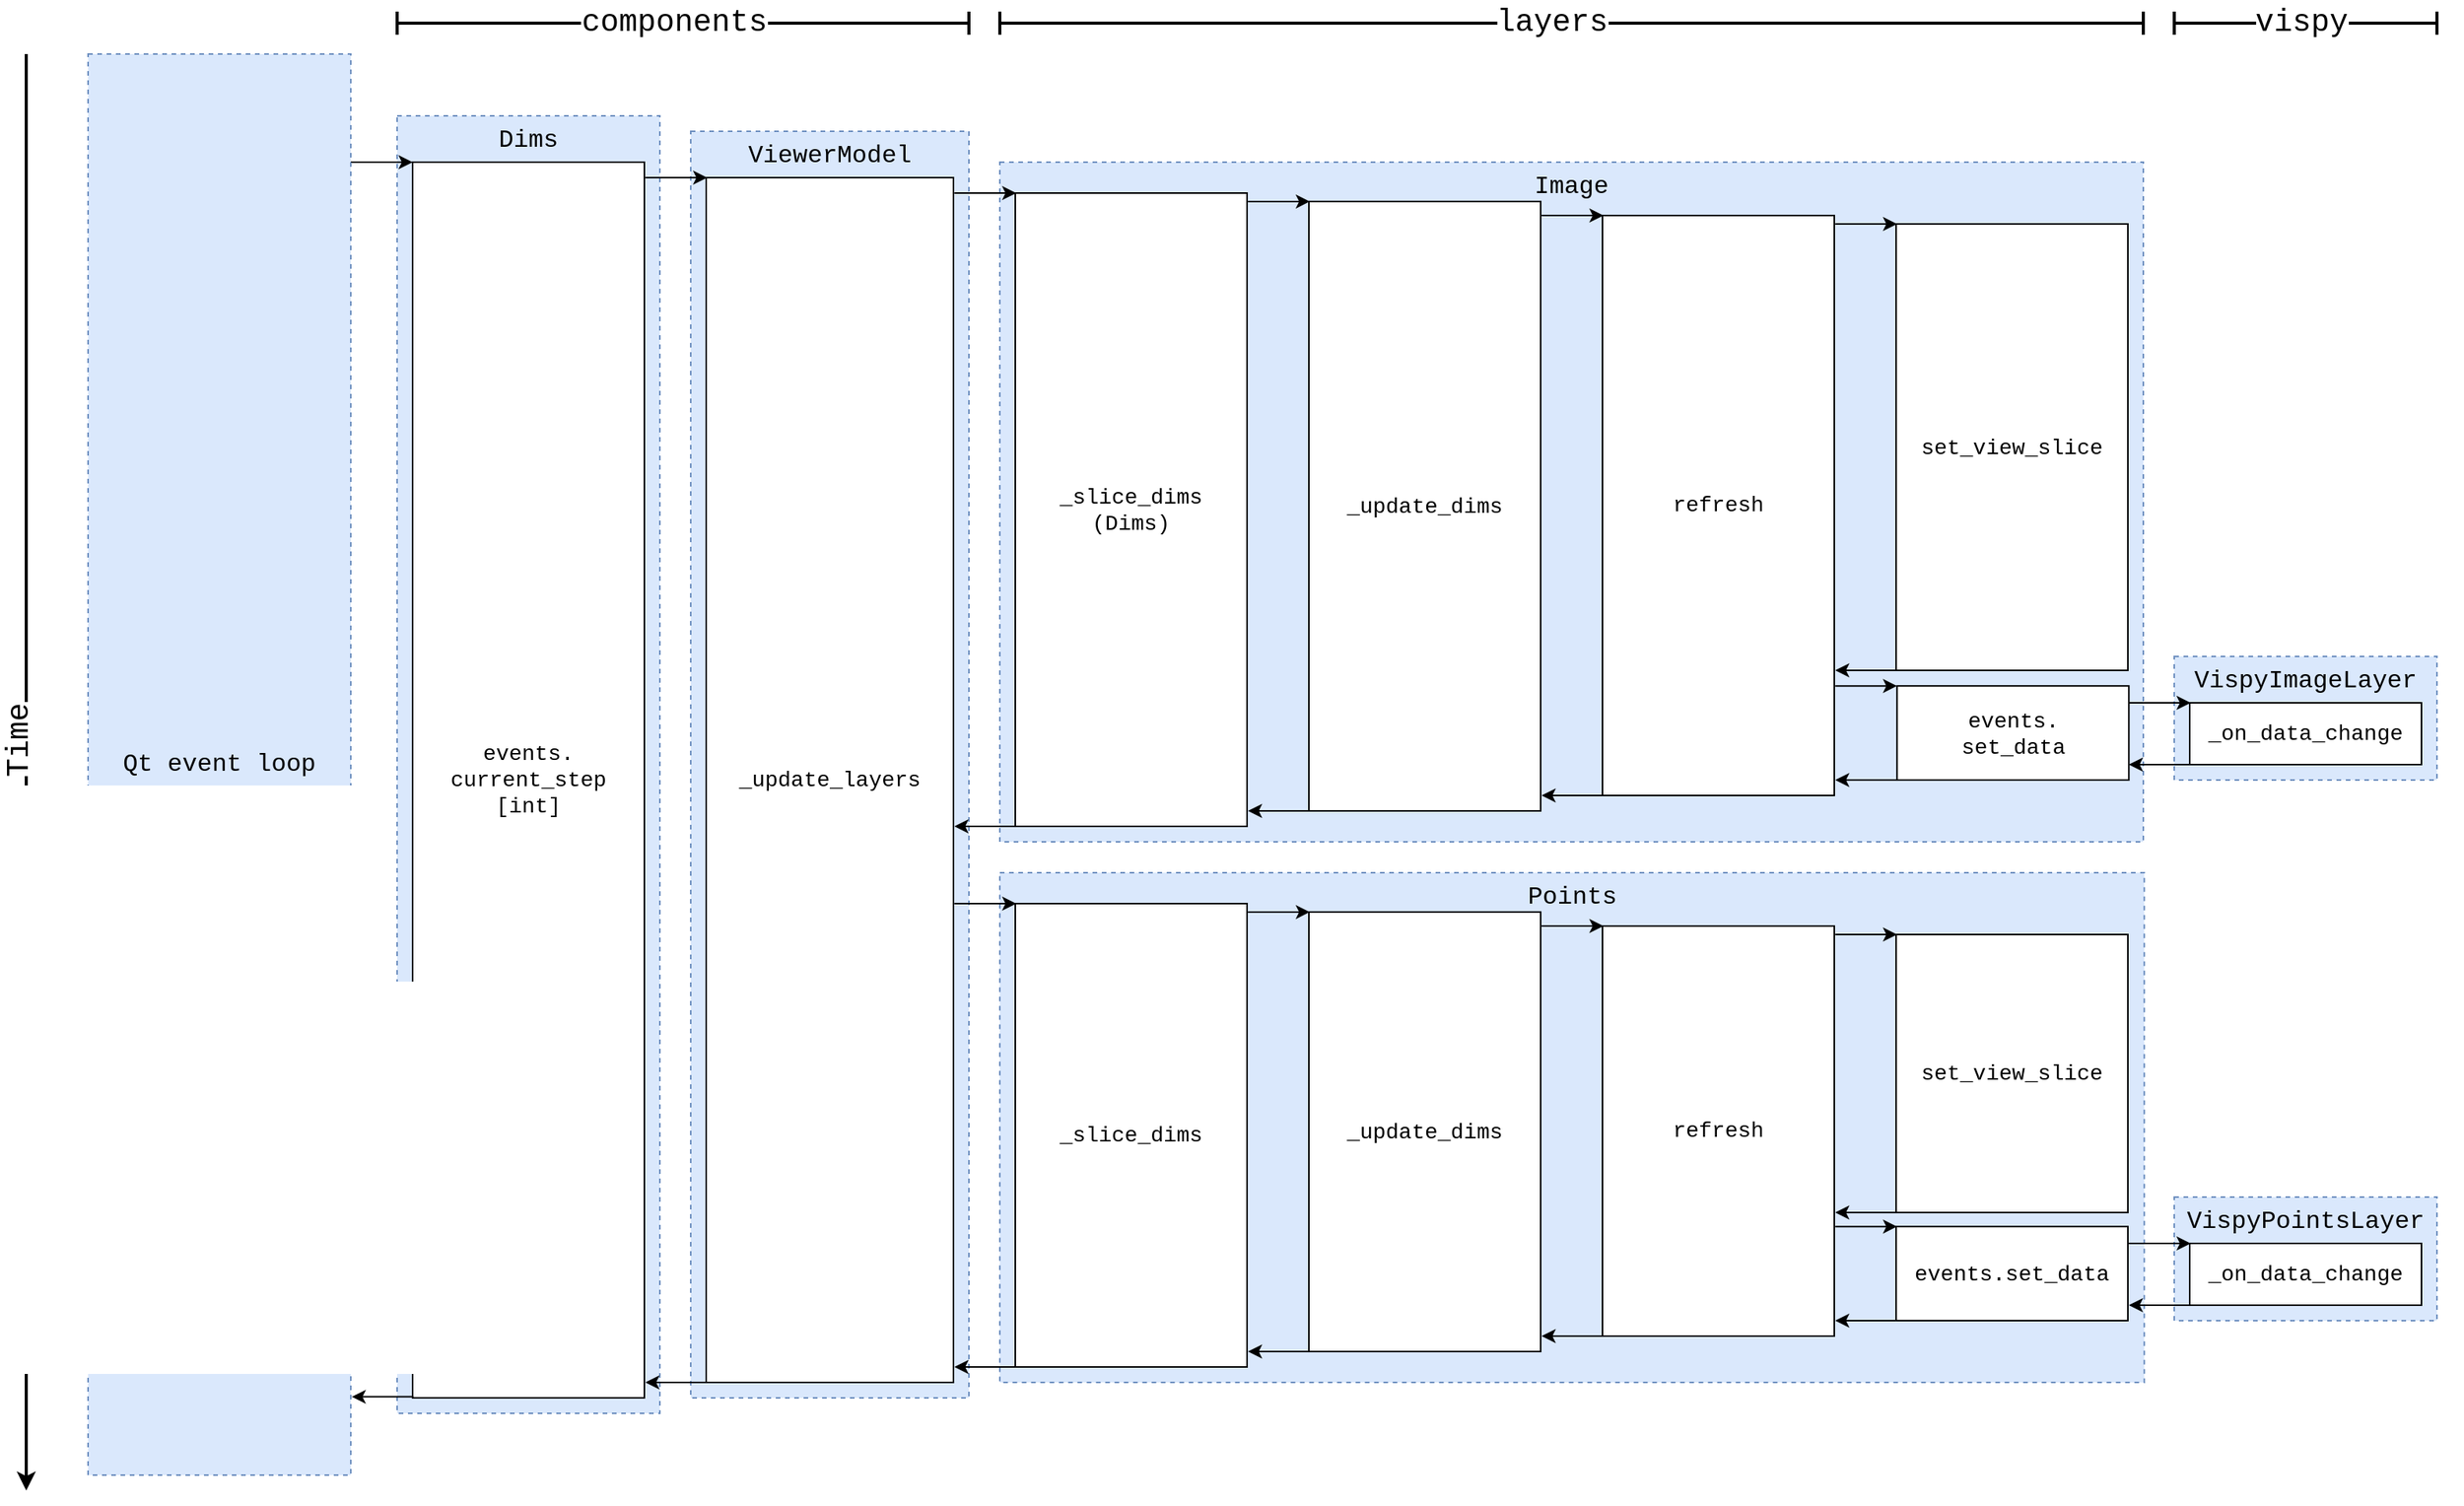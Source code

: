 <mxfile version="20.0.4" type="github">
  <diagram id="Yj_vzEqTpsTSU6RkFpzm" name="Page-1">
    <mxGraphModel dx="2037" dy="1144" grid="1" gridSize="10" guides="1" tooltips="1" connect="1" arrows="1" fold="1" page="1" pageScale="1" pageWidth="850" pageHeight="1100" math="0" shadow="0">
      <root>
        <mxCell id="0" />
        <mxCell id="1" parent="0" />
        <mxCell id="6yyRVk2ILkX0JGuf4gln-77" value="VispyPointsLayer" style="rounded=0;whiteSpace=wrap;html=1;verticalAlign=top;align=center;spacingLeft=0;spacingTop=0;dashed=1;fillColor=#dae8fc;strokeColor=#6c8ebf;fontSize=16;fontFamily=Courier New;" parent="1" vertex="1">
          <mxGeometry x="1430" y="800" width="170" height="80" as="geometry" />
        </mxCell>
        <mxCell id="6yyRVk2ILkX0JGuf4gln-20" value="VispyImageLayer" style="rounded=0;whiteSpace=wrap;html=1;verticalAlign=top;align=center;spacingLeft=0;spacingTop=0;dashed=1;fillColor=#dae8fc;strokeColor=#6c8ebf;fontSize=16;fontFamily=Courier New;" parent="1" vertex="1">
          <mxGeometry x="1430" y="450" width="170" height="80" as="geometry" />
        </mxCell>
        <mxCell id="6yyRVk2ILkX0JGuf4gln-4" value="ViewerModel" style="rounded=0;whiteSpace=wrap;html=1;verticalAlign=top;align=center;spacingLeft=0;spacingTop=0;dashed=1;fillColor=#dae8fc;strokeColor=#6c8ebf;fontSize=16;fontFamily=Courier New;" parent="1" vertex="1">
          <mxGeometry x="470" y="110" width="180" height="820" as="geometry" />
        </mxCell>
        <mxCell id="6yyRVk2ILkX0JGuf4gln-6" value="_update_layers" style="rounded=0;whiteSpace=wrap;html=1;fontSize=14;fontFamily=Courier New;" parent="1" vertex="1">
          <mxGeometry x="480" y="140" width="160" height="780" as="geometry" />
        </mxCell>
        <mxCell id="6yyRVk2ILkX0JGuf4gln-2" value="Dims" style="rounded=0;whiteSpace=wrap;html=1;verticalAlign=top;align=center;spacingLeft=0;spacingTop=0;dashed=1;fillColor=#dae8fc;strokeColor=#6c8ebf;fontSize=16;fontFamily=Courier New;" parent="1" vertex="1">
          <mxGeometry x="280" y="100" width="170" height="840" as="geometry" />
        </mxCell>
        <mxCell id="6yyRVk2ILkX0JGuf4gln-3" value="events.&lt;br style=&quot;font-size: 14px;&quot;&gt;current_step&lt;br style=&quot;font-size: 14px;&quot;&gt;[int]" style="rounded=0;whiteSpace=wrap;html=1;fontSize=14;fontFamily=Courier New;" parent="1" vertex="1">
          <mxGeometry x="290" y="130" width="150" height="800" as="geometry" />
        </mxCell>
        <mxCell id="6yyRVk2ILkX0JGuf4gln-7" value="Image" style="rounded=0;whiteSpace=wrap;html=1;verticalAlign=top;align=center;spacingLeft=0;spacingTop=0;dashed=1;fillColor=#dae8fc;strokeColor=#6c8ebf;fontSize=16;fontFamily=Courier New;" parent="1" vertex="1">
          <mxGeometry x="670" y="130" width="740" height="440" as="geometry" />
        </mxCell>
        <mxCell id="6yyRVk2ILkX0JGuf4gln-5" value="_slice_dims&lt;br style=&quot;font-size: 14px;&quot;&gt;(Dims)" style="rounded=0;whiteSpace=wrap;html=1;fontSize=14;fontFamily=Courier New;" parent="1" vertex="1">
          <mxGeometry x="680" y="150" width="150" height="410" as="geometry" />
        </mxCell>
        <mxCell id="6yyRVk2ILkX0JGuf4gln-8" value="_update_dims" style="rounded=0;whiteSpace=wrap;html=1;fontSize=14;fontFamily=Courier New;" parent="1" vertex="1">
          <mxGeometry x="870" y="155.45" width="150" height="394.55" as="geometry" />
        </mxCell>
        <mxCell id="6yyRVk2ILkX0JGuf4gln-9" value="refresh" style="rounded=0;whiteSpace=wrap;html=1;fontSize=14;fontFamily=Courier New;" parent="1" vertex="1">
          <mxGeometry x="1060" y="164.54" width="150" height="375.46" as="geometry" />
        </mxCell>
        <mxCell id="6yyRVk2ILkX0JGuf4gln-10" value="set_view_slice" style="rounded=0;whiteSpace=wrap;html=1;fontSize=14;fontFamily=Courier New;" parent="1" vertex="1">
          <mxGeometry x="1250" y="170" width="150" height="289" as="geometry" />
        </mxCell>
        <mxCell id="6yyRVk2ILkX0JGuf4gln-17" value="events.&lt;br style=&quot;font-size: 14px;&quot;&gt;set_data" style="rounded=0;whiteSpace=wrap;html=1;fontSize=14;fontFamily=Courier New;" parent="1" vertex="1">
          <mxGeometry x="1250.62" y="469.09" width="150" height="60.91" as="geometry" />
        </mxCell>
        <mxCell id="6yyRVk2ILkX0JGuf4gln-54" value="" style="endArrow=classic;html=1;rounded=0;fontFamily=Courier New;" parent="1" edge="1">
          <mxGeometry width="50" height="50" relative="1" as="geometry">
            <mxPoint x="250.0" y="130" as="sourcePoint" />
            <mxPoint x="290.0" y="130" as="targetPoint" />
          </mxGeometry>
        </mxCell>
        <mxCell id="6yyRVk2ILkX0JGuf4gln-55" value="" style="endArrow=classic;html=1;rounded=0;fontFamily=Courier New;" parent="1" edge="1">
          <mxGeometry width="50" height="50" relative="1" as="geometry">
            <mxPoint x="440.62" y="140" as="sourcePoint" />
            <mxPoint x="480.62" y="140" as="targetPoint" />
          </mxGeometry>
        </mxCell>
        <mxCell id="6yyRVk2ILkX0JGuf4gln-56" value="" style="endArrow=classic;html=1;rounded=0;fontFamily=Courier New;" parent="1" edge="1">
          <mxGeometry width="50" height="50" relative="1" as="geometry">
            <mxPoint x="640.62" y="150" as="sourcePoint" />
            <mxPoint x="680.62" y="150" as="targetPoint" />
          </mxGeometry>
        </mxCell>
        <mxCell id="6yyRVk2ILkX0JGuf4gln-57" value="" style="endArrow=classic;html=1;rounded=0;fontFamily=Courier New;" parent="1" edge="1">
          <mxGeometry width="50" height="50" relative="1" as="geometry">
            <mxPoint x="830.62" y="155.45" as="sourcePoint" />
            <mxPoint x="870.62" y="155.45" as="targetPoint" />
          </mxGeometry>
        </mxCell>
        <mxCell id="6yyRVk2ILkX0JGuf4gln-58" value="" style="endArrow=classic;html=1;rounded=0;fontFamily=Courier New;" parent="1" edge="1">
          <mxGeometry width="50" height="50" relative="1" as="geometry">
            <mxPoint x="1020.62" y="164.54" as="sourcePoint" />
            <mxPoint x="1060.62" y="164.54" as="targetPoint" />
          </mxGeometry>
        </mxCell>
        <mxCell id="6yyRVk2ILkX0JGuf4gln-59" value="" style="endArrow=classic;html=1;rounded=0;fontFamily=Courier New;" parent="1" edge="1">
          <mxGeometry width="50" height="50" relative="1" as="geometry">
            <mxPoint x="1210.62" y="170.0" as="sourcePoint" />
            <mxPoint x="1250.62" y="170.0" as="targetPoint" />
          </mxGeometry>
        </mxCell>
        <mxCell id="6yyRVk2ILkX0JGuf4gln-60" value="" style="endArrow=classic;html=1;rounded=0;fontFamily=Courier New;" parent="1" edge="1">
          <mxGeometry width="50" height="50" relative="1" as="geometry">
            <mxPoint x="1400.62" y="480.0" as="sourcePoint" />
            <mxPoint x="1440.62" y="480.0" as="targetPoint" />
          </mxGeometry>
        </mxCell>
        <mxCell id="6yyRVk2ILkX0JGuf4gln-61" value="" style="endArrow=classic;html=1;rounded=0;fontFamily=Courier New;" parent="1" edge="1">
          <mxGeometry width="50" height="50" relative="1" as="geometry">
            <mxPoint x="1440.62" y="520.0" as="sourcePoint" />
            <mxPoint x="1400.62" y="520" as="targetPoint" />
          </mxGeometry>
        </mxCell>
        <mxCell id="6yyRVk2ILkX0JGuf4gln-62" value="" style="endArrow=classic;html=1;rounded=0;fontFamily=Courier New;" parent="1" edge="1">
          <mxGeometry width="50" height="50" relative="1" as="geometry">
            <mxPoint x="1250.62" y="530.0" as="sourcePoint" />
            <mxPoint x="1210.62" y="530.0" as="targetPoint" />
          </mxGeometry>
        </mxCell>
        <mxCell id="6yyRVk2ILkX0JGuf4gln-65" value="" style="endArrow=classic;html=1;rounded=0;fontFamily=Courier New;" parent="1" edge="1">
          <mxGeometry width="50" height="50" relative="1" as="geometry">
            <mxPoint x="1210.62" y="469.09" as="sourcePoint" />
            <mxPoint x="1250.62" y="469.09" as="targetPoint" />
          </mxGeometry>
        </mxCell>
        <mxCell id="6yyRVk2ILkX0JGuf4gln-66" value="" style="endArrow=classic;html=1;rounded=0;fontFamily=Courier New;" parent="1" edge="1">
          <mxGeometry width="50" height="50" relative="1" as="geometry">
            <mxPoint x="1060.62" y="540" as="sourcePoint" />
            <mxPoint x="1020.62" y="540.0" as="targetPoint" />
          </mxGeometry>
        </mxCell>
        <mxCell id="6yyRVk2ILkX0JGuf4gln-67" value="" style="endArrow=classic;html=1;rounded=0;fontFamily=Courier New;" parent="1" edge="1">
          <mxGeometry width="50" height="50" relative="1" as="geometry">
            <mxPoint x="870.62" y="550.0" as="sourcePoint" />
            <mxPoint x="830.62" y="550.0" as="targetPoint" />
          </mxGeometry>
        </mxCell>
        <mxCell id="6yyRVk2ILkX0JGuf4gln-68" value="" style="endArrow=classic;html=1;rounded=0;fontFamily=Courier New;" parent="1" edge="1">
          <mxGeometry width="50" height="50" relative="1" as="geometry">
            <mxPoint x="680.62" y="560.0" as="sourcePoint" />
            <mxPoint x="640.62" y="560.0" as="targetPoint" />
          </mxGeometry>
        </mxCell>
        <mxCell id="6yyRVk2ILkX0JGuf4gln-69" value="" style="endArrow=classic;html=1;rounded=0;fontFamily=Courier New;" parent="1" edge="1">
          <mxGeometry width="50" height="50" relative="1" as="geometry">
            <mxPoint x="480.63" y="920.0" as="sourcePoint" />
            <mxPoint x="440.63" y="920.0" as="targetPoint" />
          </mxGeometry>
        </mxCell>
        <mxCell id="6yyRVk2ILkX0JGuf4gln-70" value="" style="endArrow=classic;html=1;rounded=0;fontFamily=Courier New;" parent="1" edge="1">
          <mxGeometry width="50" height="50" relative="1" as="geometry">
            <mxPoint x="290.63" y="929.31" as="sourcePoint" />
            <mxPoint x="250.63" y="929.31" as="targetPoint" />
          </mxGeometry>
        </mxCell>
        <mxCell id="6yyRVk2ILkX0JGuf4gln-75" value="" style="endArrow=classic;html=1;rounded=0;fontFamily=Courier New;" parent="1" edge="1">
          <mxGeometry width="50" height="50" relative="1" as="geometry">
            <mxPoint x="1250.62" y="459" as="sourcePoint" />
            <mxPoint x="1210.62" y="459" as="targetPoint" />
          </mxGeometry>
        </mxCell>
        <mxCell id="6yyRVk2ILkX0JGuf4gln-79" value="Points" style="rounded=0;whiteSpace=wrap;html=1;verticalAlign=top;align=center;spacingLeft=0;spacingTop=0;dashed=1;fillColor=#dae8fc;strokeColor=#6c8ebf;fontSize=16;fontFamily=Courier New;" parent="1" vertex="1">
          <mxGeometry x="670" y="590" width="740.62" height="330" as="geometry" />
        </mxCell>
        <mxCell id="6yyRVk2ILkX0JGuf4gln-80" value="_slice_dims" style="rounded=0;whiteSpace=wrap;html=1;fontSize=14;fontFamily=Courier New;" parent="1" vertex="1">
          <mxGeometry x="680" y="610" width="150" height="300" as="geometry" />
        </mxCell>
        <mxCell id="6yyRVk2ILkX0JGuf4gln-81" value="_update_dims" style="rounded=0;whiteSpace=wrap;html=1;fontSize=14;fontFamily=Courier New;" parent="1" vertex="1">
          <mxGeometry x="870" y="615.45" width="150" height="284.55" as="geometry" />
        </mxCell>
        <mxCell id="6yyRVk2ILkX0JGuf4gln-82" value="refresh" style="rounded=0;whiteSpace=wrap;html=1;fontSize=14;fontFamily=Courier New;" parent="1" vertex="1">
          <mxGeometry x="1060" y="624.54" width="150" height="265.46" as="geometry" />
        </mxCell>
        <mxCell id="6yyRVk2ILkX0JGuf4gln-83" value="set_view_slice" style="rounded=0;whiteSpace=wrap;html=1;fontSize=14;fontFamily=Courier New;" parent="1" vertex="1">
          <mxGeometry x="1250" y="630" width="150" height="180" as="geometry" />
        </mxCell>
        <mxCell id="6yyRVk2ILkX0JGuf4gln-84" value="events.set_data" style="rounded=0;whiteSpace=wrap;html=1;fontSize=14;fontFamily=Courier New;" parent="1" vertex="1">
          <mxGeometry x="1250" y="819.09" width="150" height="60.91" as="geometry" />
        </mxCell>
        <mxCell id="6yyRVk2ILkX0JGuf4gln-86" value="" style="endArrow=classic;html=1;rounded=0;fontFamily=Courier New;" parent="1" edge="1">
          <mxGeometry width="50" height="50" relative="1" as="geometry">
            <mxPoint x="830.62" y="615.45" as="sourcePoint" />
            <mxPoint x="870.62" y="615.45" as="targetPoint" />
          </mxGeometry>
        </mxCell>
        <mxCell id="6yyRVk2ILkX0JGuf4gln-87" value="" style="endArrow=classic;html=1;rounded=0;fontFamily=Courier New;" parent="1" edge="1">
          <mxGeometry width="50" height="50" relative="1" as="geometry">
            <mxPoint x="1020.62" y="624.54" as="sourcePoint" />
            <mxPoint x="1060.62" y="624.54" as="targetPoint" />
          </mxGeometry>
        </mxCell>
        <mxCell id="6yyRVk2ILkX0JGuf4gln-88" value="" style="endArrow=classic;html=1;rounded=0;fontFamily=Courier New;" parent="1" edge="1">
          <mxGeometry width="50" height="50" relative="1" as="geometry">
            <mxPoint x="1210.62" y="630" as="sourcePoint" />
            <mxPoint x="1250.62" y="630" as="targetPoint" />
          </mxGeometry>
        </mxCell>
        <mxCell id="6yyRVk2ILkX0JGuf4gln-89" value="" style="endArrow=classic;html=1;rounded=0;fontFamily=Courier New;" parent="1" edge="1">
          <mxGeometry width="50" height="50" relative="1" as="geometry">
            <mxPoint x="1400.62" y="830" as="sourcePoint" />
            <mxPoint x="1440.62" y="830" as="targetPoint" />
          </mxGeometry>
        </mxCell>
        <mxCell id="6yyRVk2ILkX0JGuf4gln-90" value="" style="endArrow=classic;html=1;rounded=0;fontFamily=Courier New;" parent="1" edge="1">
          <mxGeometry width="50" height="50" relative="1" as="geometry">
            <mxPoint x="1440.62" y="870" as="sourcePoint" />
            <mxPoint x="1400.62" y="870" as="targetPoint" />
          </mxGeometry>
        </mxCell>
        <mxCell id="6yyRVk2ILkX0JGuf4gln-91" value="" style="endArrow=classic;html=1;rounded=0;fontFamily=Courier New;" parent="1" edge="1">
          <mxGeometry width="50" height="50" relative="1" as="geometry">
            <mxPoint x="1250.62" y="880" as="sourcePoint" />
            <mxPoint x="1210.62" y="880" as="targetPoint" />
          </mxGeometry>
        </mxCell>
        <mxCell id="6yyRVk2ILkX0JGuf4gln-94" value="" style="endArrow=classic;html=1;rounded=0;fontFamily=Courier New;" parent="1" edge="1">
          <mxGeometry width="50" height="50" relative="1" as="geometry">
            <mxPoint x="1210.62" y="819.09" as="sourcePoint" />
            <mxPoint x="1250.62" y="819.09" as="targetPoint" />
          </mxGeometry>
        </mxCell>
        <mxCell id="6yyRVk2ILkX0JGuf4gln-95" value="" style="endArrow=classic;html=1;rounded=0;fontFamily=Courier New;" parent="1" edge="1">
          <mxGeometry width="50" height="50" relative="1" as="geometry">
            <mxPoint x="1060.62" y="890" as="sourcePoint" />
            <mxPoint x="1020.62" y="890.0" as="targetPoint" />
          </mxGeometry>
        </mxCell>
        <mxCell id="6yyRVk2ILkX0JGuf4gln-96" value="" style="endArrow=classic;html=1;rounded=0;fontFamily=Courier New;" parent="1" edge="1">
          <mxGeometry width="50" height="50" relative="1" as="geometry">
            <mxPoint x="870.62" y="900.0" as="sourcePoint" />
            <mxPoint x="830.62" y="900.0" as="targetPoint" />
          </mxGeometry>
        </mxCell>
        <mxCell id="6yyRVk2ILkX0JGuf4gln-99" value="" style="endArrow=classic;html=1;rounded=0;fontFamily=Courier New;" parent="1" edge="1">
          <mxGeometry width="50" height="50" relative="1" as="geometry">
            <mxPoint x="1250.62" y="810" as="sourcePoint" />
            <mxPoint x="1210.62" y="810" as="targetPoint" />
          </mxGeometry>
        </mxCell>
        <mxCell id="6yyRVk2ILkX0JGuf4gln-100" value="" style="endArrow=classic;html=1;rounded=0;fontFamily=Courier New;" parent="1" edge="1">
          <mxGeometry width="50" height="50" relative="1" as="geometry">
            <mxPoint x="680.62" y="910.0" as="sourcePoint" />
            <mxPoint x="640.62" y="910.0" as="targetPoint" />
          </mxGeometry>
        </mxCell>
        <mxCell id="6yyRVk2ILkX0JGuf4gln-101" value="" style="endArrow=classic;html=1;rounded=0;fontFamily=Courier New;" parent="1" edge="1">
          <mxGeometry width="50" height="50" relative="1" as="geometry">
            <mxPoint x="640.62" y="610" as="sourcePoint" />
            <mxPoint x="680.62" y="610" as="targetPoint" />
          </mxGeometry>
        </mxCell>
        <mxCell id="6yyRVk2ILkX0JGuf4gln-21" value="_on_data_change" style="rounded=0;whiteSpace=wrap;html=1;fontSize=14;fontFamily=Courier New;" parent="1" vertex="1">
          <mxGeometry x="1440" y="480" width="150" height="40" as="geometry" />
        </mxCell>
        <mxCell id="6yyRVk2ILkX0JGuf4gln-78" value="_on_data_change" style="rounded=0;whiteSpace=wrap;html=1;fontSize=14;fontFamily=Courier New;" parent="1" vertex="1">
          <mxGeometry x="1440" y="830" width="150" height="40" as="geometry" />
        </mxCell>
        <mxCell id="6yyRVk2ILkX0JGuf4gln-105" value="" style="endArrow=classic;html=1;rounded=0;fontSize=20;strokeWidth=2;fontFamily=Courier New;" parent="1" edge="1">
          <mxGeometry width="50" height="50" relative="1" as="geometry">
            <mxPoint x="40" y="60" as="sourcePoint" />
            <mxPoint x="40" y="990" as="targetPoint" />
          </mxGeometry>
        </mxCell>
        <mxCell id="6yyRVk2ILkX0JGuf4gln-106" value="Time" style="edgeLabel;html=1;align=center;verticalAlign=middle;resizable=0;points=[];fontSize=20;horizontal=0;fontFamily=Courier New;" parent="6yyRVk2ILkX0JGuf4gln-105" vertex="1" connectable="0">
          <mxGeometry x="-0.044" y="-5" relative="1" as="geometry">
            <mxPoint as="offset" />
          </mxGeometry>
        </mxCell>
        <mxCell id="6yyRVk2ILkX0JGuf4gln-107" value="Qt event loop" style="rounded=0;whiteSpace=wrap;html=1;verticalAlign=middle;align=center;spacingLeft=0;spacingTop=0;dashed=1;fillColor=#dae8fc;strokeColor=#6c8ebf;fontSize=16;horizontal=1;fontFamily=Courier New;" parent="1" vertex="1">
          <mxGeometry x="80" y="60" width="170" height="920" as="geometry" />
        </mxCell>
        <mxCell id="6yyRVk2ILkX0JGuf4gln-115" value="" style="endArrow=baseDash;html=1;rounded=0;fontSize=20;strokeWidth=2;endFill=0;startArrow=baseDash;startFill=0;endSize=12;startSize=12;fontFamily=Courier New;" parent="1" edge="1">
          <mxGeometry width="50" height="50" relative="1" as="geometry">
            <mxPoint x="280" y="40" as="sourcePoint" />
            <mxPoint x="650" y="40" as="targetPoint" />
          </mxGeometry>
        </mxCell>
        <mxCell id="6yyRVk2ILkX0JGuf4gln-118" value="components" style="edgeLabel;html=1;align=center;verticalAlign=middle;resizable=0;points=[];fontSize=20;fontFamily=Courier New;" parent="6yyRVk2ILkX0JGuf4gln-115" vertex="1" connectable="0">
          <mxGeometry x="-0.036" y="1" relative="1" as="geometry">
            <mxPoint as="offset" />
          </mxGeometry>
        </mxCell>
        <mxCell id="6yyRVk2ILkX0JGuf4gln-120" value="" style="endArrow=baseDash;html=1;rounded=0;fontSize=20;strokeWidth=2;endFill=0;startArrow=baseDash;startFill=0;endSize=12;startSize=12;fontFamily=Courier New;" parent="1" edge="1">
          <mxGeometry width="50" height="50" relative="1" as="geometry">
            <mxPoint x="670" y="40" as="sourcePoint" />
            <mxPoint x="1410" y="40" as="targetPoint" />
          </mxGeometry>
        </mxCell>
        <mxCell id="6yyRVk2ILkX0JGuf4gln-121" value="&lt;font style=&quot;font-size: 20px;&quot;&gt;layers&lt;/font&gt;" style="edgeLabel;html=1;align=center;verticalAlign=middle;resizable=0;points=[];fontSize=20;fontFamily=Courier New;" parent="6yyRVk2ILkX0JGuf4gln-120" vertex="1" connectable="0">
          <mxGeometry x="-0.036" y="1" relative="1" as="geometry">
            <mxPoint as="offset" />
          </mxGeometry>
        </mxCell>
        <mxCell id="6yyRVk2ILkX0JGuf4gln-122" value="" style="endArrow=baseDash;html=1;rounded=0;fontSize=20;strokeWidth=2;endFill=0;startArrow=baseDash;startFill=0;endSize=12;startSize=12;fontFamily=Courier New;" parent="1" edge="1">
          <mxGeometry width="50" height="50" relative="1" as="geometry">
            <mxPoint x="1430" y="40" as="sourcePoint" />
            <mxPoint x="1600" y="40" as="targetPoint" />
          </mxGeometry>
        </mxCell>
        <mxCell id="6yyRVk2ILkX0JGuf4gln-123" value="vispy" style="edgeLabel;html=1;align=center;verticalAlign=middle;resizable=0;points=[];fontSize=20;fontFamily=Courier New;" parent="6yyRVk2ILkX0JGuf4gln-122" vertex="1" connectable="0">
          <mxGeometry x="-0.036" y="1" relative="1" as="geometry">
            <mxPoint as="offset" />
          </mxGeometry>
        </mxCell>
      </root>
    </mxGraphModel>
  </diagram>
</mxfile>
